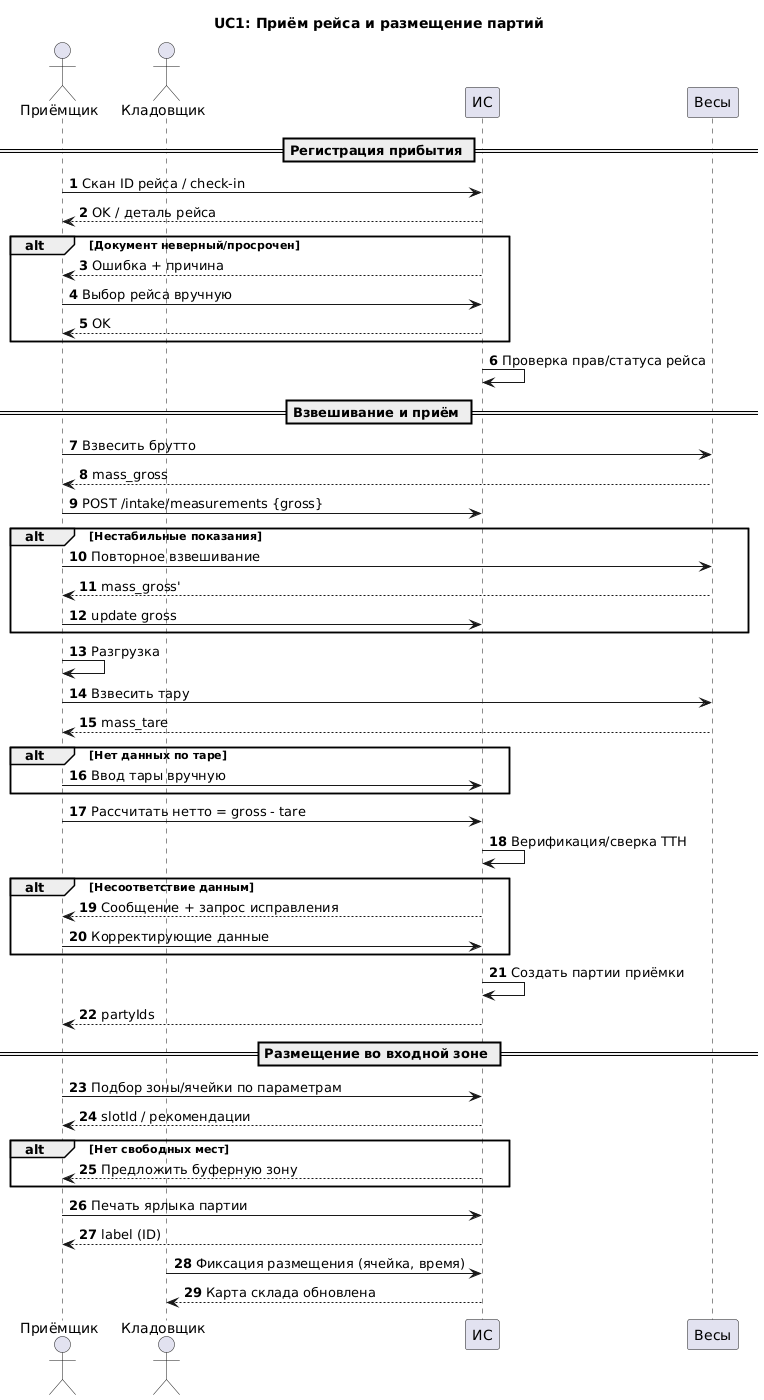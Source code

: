 @startuml
title UC1: Приём рейса и размещение партий
skinparam defaultFontName "DejaVu Sans"
autonumber

actor "Приёмщик" as R
actor "Кладовщик" as W
participant "ИС" as IS
participant "Весы" as S

== Регистрация прибытия ==
R -> IS: Скан ID рейса / check-in
IS --> R: OK / деталь рейса
alt Документ неверный/просрочен
  IS --> R: Ошибка + причина
  R -> IS: Выбор рейса вручную
  IS --> R: OK
end
IS -> IS: Проверка прав/статуса рейса

== Взвешивание и приём ==
R -> S: Взвесить брутто
S --> R: mass_gross
R -> IS: POST /intake/measurements {gross}
alt Нестабильные показания
  R -> S: Повторное взвешивание
  S --> R: mass_gross'
  R -> IS: update gross
end
R -> R: Разгрузка
R -> S: Взвесить тару
S --> R: mass_tare
alt Нет данных по таре
  R -> IS: Ввод тары вручную
end
R -> IS: Рассчитать нетто = gross - tare
IS -> IS: Верификация/сверка ТТН
alt Несоответствие данным
  IS --> R: Сообщение + запрос исправления
  R -> IS: Корректирующие данные
end
IS -> IS: Создать партии приёмки
IS --> R: partyIds

== Размещение во входной зоне ==
R -> IS: Подбор зоны/ячейки по параметрам
IS --> R: slotId / рекомендации
alt Нет свободных мест
  IS --> R: Предложить буферную зону
end
R -> IS: Печать ярлыка партии
IS --> R: label (ID)
W -> IS: Фиксация размещения (ячейка, время)
IS --> W: Карта склада обновлена
@enduml
